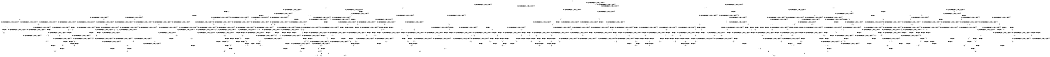 digraph BCG {
size = "7, 10.5";
center = TRUE;
node [shape = circle];
0 [peripheries = 2];
0 -> 1 [label = "EX !0 !ATOMIC_EXCH_BRANCH (1, +1, TRUE, +0, 2, TRUE) !{0}"];
0 -> 2 [label = "EX !2 !ATOMIC_EXCH_BRANCH (1, +0, TRUE, +0, 1, TRUE) !{0}"];
0 -> 3 [label = "EX !1 !ATOMIC_EXCH_BRANCH (1, +1, TRUE, +0, 3, TRUE) !{0}"];
0 -> 4 [label = "EX !0 !ATOMIC_EXCH_BRANCH (1, +1, TRUE, +0, 2, TRUE) !{0}"];
1 -> 5 [label = "EX !2 !ATOMIC_EXCH_BRANCH (1, +0, TRUE, +0, 1, FALSE) !{0}"];
1 -> 6 [label = "EX !1 !ATOMIC_EXCH_BRANCH (1, +1, TRUE, +0, 3, FALSE) !{0}"];
1 -> 7 [label = "TERMINATE !0"];
2 -> 2 [label = "EX !2 !ATOMIC_EXCH_BRANCH (1, +0, TRUE, +0, 1, TRUE) !{0}"];
2 -> 8 [label = "EX !0 !ATOMIC_EXCH_BRANCH (1, +1, TRUE, +0, 2, TRUE) !{0}"];
2 -> 9 [label = "EX !1 !ATOMIC_EXCH_BRANCH (1, +1, TRUE, +0, 3, TRUE) !{0}"];
2 -> 10 [label = "EX !0 !ATOMIC_EXCH_BRANCH (1, +1, TRUE, +0, 2, TRUE) !{0}"];
3 -> 11 [label = "EX !0 !ATOMIC_EXCH_BRANCH (1, +1, TRUE, +0, 2, FALSE) !{0}"];
3 -> 12 [label = "EX !2 !ATOMIC_EXCH_BRANCH (1, +0, TRUE, +0, 1, FALSE) !{0}"];
3 -> 13 [label = "TERMINATE !1"];
3 -> 14 [label = "EX !0 !ATOMIC_EXCH_BRANCH (1, +1, TRUE, +0, 2, FALSE) !{0}"];
4 -> 15 [label = "EX !2 !ATOMIC_EXCH_BRANCH (1, +0, TRUE, +0, 1, FALSE) !{0}"];
4 -> 16 [label = "EX !1 !ATOMIC_EXCH_BRANCH (1, +1, TRUE, +0, 3, FALSE) !{0}"];
4 -> 17 [label = "TERMINATE !0"];
5 -> 18 [label = "EX !1 !ATOMIC_EXCH_BRANCH (1, +1, TRUE, +0, 3, TRUE) !{0}"];
5 -> 19 [label = "TERMINATE !0"];
5 -> 20 [label = "TERMINATE !2"];
6 -> 21 [label = "EX !1 !ATOMIC_EXCH_BRANCH (1, +0, TRUE, +1, 1, TRUE) !{0}"];
6 -> 22 [label = "EX !2 !ATOMIC_EXCH_BRANCH (1, +0, TRUE, +0, 1, FALSE) !{0}"];
6 -> 23 [label = "TERMINATE !0"];
7 -> 24 [label = "EX !1 !ATOMIC_EXCH_BRANCH (1, +1, TRUE, +0, 3, FALSE) !{1}"];
7 -> 25 [label = "EX !2 !ATOMIC_EXCH_BRANCH (1, +0, TRUE, +0, 1, FALSE) !{1}"];
7 -> 26 [label = "EX !1 !ATOMIC_EXCH_BRANCH (1, +1, TRUE, +0, 3, FALSE) !{1}"];
8 -> 5 [label = "EX !2 !ATOMIC_EXCH_BRANCH (1, +0, TRUE, +0, 1, FALSE) !{0}"];
8 -> 27 [label = "EX !1 !ATOMIC_EXCH_BRANCH (1, +1, TRUE, +0, 3, FALSE) !{0}"];
8 -> 28 [label = "TERMINATE !0"];
9 -> 12 [label = "EX !2 !ATOMIC_EXCH_BRANCH (1, +0, TRUE, +0, 1, FALSE) !{0}"];
9 -> 29 [label = "EX !0 !ATOMIC_EXCH_BRANCH (1, +1, TRUE, +0, 2, FALSE) !{0}"];
9 -> 30 [label = "TERMINATE !1"];
9 -> 31 [label = "EX !0 !ATOMIC_EXCH_BRANCH (1, +1, TRUE, +0, 2, FALSE) !{0}"];
10 -> 15 [label = "EX !2 !ATOMIC_EXCH_BRANCH (1, +0, TRUE, +0, 1, FALSE) !{0}"];
10 -> 32 [label = "EX !1 !ATOMIC_EXCH_BRANCH (1, +1, TRUE, +0, 3, FALSE) !{0}"];
10 -> 33 [label = "TERMINATE !0"];
11 -> 34 [label = "EX !2 !ATOMIC_EXCH_BRANCH (1, +0, TRUE, +0, 1, FALSE) !{0}"];
11 -> 35 [label = "TERMINATE !0"];
11 -> 36 [label = "TERMINATE !1"];
12 -> 18 [label = "EX !0 !ATOMIC_EXCH_BRANCH (1, +1, TRUE, +0, 2, TRUE) !{0}"];
12 -> 37 [label = "TERMINATE !2"];
12 -> 38 [label = "TERMINATE !1"];
12 -> 39 [label = "EX !0 !ATOMIC_EXCH_BRANCH (1, +1, TRUE, +0, 2, TRUE) !{0}"];
13 -> 40 [label = "EX !0 !ATOMIC_EXCH_BRANCH (1, +1, TRUE, +0, 2, FALSE) !{0}"];
13 -> 41 [label = "EX !2 !ATOMIC_EXCH_BRANCH (1, +0, TRUE, +0, 1, FALSE) !{0}"];
13 -> 42 [label = "EX !0 !ATOMIC_EXCH_BRANCH (1, +1, TRUE, +0, 2, FALSE) !{0}"];
14 -> 43 [label = "EX !2 !ATOMIC_EXCH_BRANCH (1, +0, TRUE, +0, 1, FALSE) !{0}"];
14 -> 44 [label = "TERMINATE !0"];
14 -> 45 [label = "TERMINATE !1"];
15 -> 39 [label = "EX !1 !ATOMIC_EXCH_BRANCH (1, +1, TRUE, +0, 3, TRUE) !{0}"];
15 -> 46 [label = "TERMINATE !0"];
15 -> 47 [label = "TERMINATE !2"];
16 -> 48 [label = "EX !1 !ATOMIC_EXCH_BRANCH (1, +0, TRUE, +1, 1, TRUE) !{0}"];
16 -> 49 [label = "EX !2 !ATOMIC_EXCH_BRANCH (1, +0, TRUE, +0, 1, FALSE) !{0}"];
16 -> 50 [label = "TERMINATE !0"];
17 -> 51 [label = "EX !1 !ATOMIC_EXCH_BRANCH (1, +1, TRUE, +0, 3, FALSE) !{1}"];
17 -> 52 [label = "EX !2 !ATOMIC_EXCH_BRANCH (1, +0, TRUE, +0, 1, FALSE) !{1}"];
18 -> 53 [label = "TERMINATE !0"];
18 -> 54 [label = "TERMINATE !2"];
18 -> 55 [label = "TERMINATE !1"];
19 -> 56 [label = "EX !1 !ATOMIC_EXCH_BRANCH (1, +1, TRUE, +0, 3, TRUE) !{1}"];
19 -> 57 [label = "TERMINATE !2"];
19 -> 58 [label = "EX !1 !ATOMIC_EXCH_BRANCH (1, +1, TRUE, +0, 3, TRUE) !{1}"];
20 -> 59 [label = "EX !1 !ATOMIC_EXCH_BRANCH (1, +1, TRUE, +0, 3, TRUE) !{0}"];
20 -> 60 [label = "TERMINATE !0"];
21 -> 61 [label = "EX !1 !ATOMIC_EXCH_BRANCH (1, +1, TRUE, +0, 3, TRUE) !{0}"];
21 -> 62 [label = "EX !2 !ATOMIC_EXCH_BRANCH (1, +0, TRUE, +0, 1, TRUE) !{0}"];
21 -> 63 [label = "TERMINATE !0"];
22 -> 64 [label = "EX !1 !ATOMIC_EXCH_BRANCH (1, +0, TRUE, +1, 1, FALSE) !{0}"];
22 -> 65 [label = "TERMINATE !0"];
22 -> 66 [label = "TERMINATE !2"];
23 -> 67 [label = "EX !1 !ATOMIC_EXCH_BRANCH (1, +0, TRUE, +1, 1, TRUE) !{1}"];
23 -> 68 [label = "EX !2 !ATOMIC_EXCH_BRANCH (1, +0, TRUE, +0, 1, FALSE) !{1}"];
23 -> 69 [label = "EX !1 !ATOMIC_EXCH_BRANCH (1, +0, TRUE, +1, 1, TRUE) !{1}"];
24 -> 67 [label = "EX !1 !ATOMIC_EXCH_BRANCH (1, +0, TRUE, +1, 1, TRUE) !{1}"];
24 -> 68 [label = "EX !2 !ATOMIC_EXCH_BRANCH (1, +0, TRUE, +0, 1, FALSE) !{1}"];
24 -> 69 [label = "EX !1 !ATOMIC_EXCH_BRANCH (1, +0, TRUE, +1, 1, TRUE) !{1}"];
25 -> 56 [label = "EX !1 !ATOMIC_EXCH_BRANCH (1, +1, TRUE, +0, 3, TRUE) !{1}"];
25 -> 57 [label = "TERMINATE !2"];
25 -> 58 [label = "EX !1 !ATOMIC_EXCH_BRANCH (1, +1, TRUE, +0, 3, TRUE) !{1}"];
26 -> 70 [label = "EX !2 !ATOMIC_EXCH_BRANCH (1, +0, TRUE, +0, 1, FALSE) !{1}"];
26 -> 69 [label = "EX !1 !ATOMIC_EXCH_BRANCH (1, +0, TRUE, +1, 1, TRUE) !{1}"];
27 -> 71 [label = "EX !1 !ATOMIC_EXCH_BRANCH (1, +0, TRUE, +1, 1, TRUE) !{0}"];
27 -> 22 [label = "EX !2 !ATOMIC_EXCH_BRANCH (1, +0, TRUE, +0, 1, FALSE) !{0}"];
27 -> 72 [label = "TERMINATE !0"];
28 -> 25 [label = "EX !2 !ATOMIC_EXCH_BRANCH (1, +0, TRUE, +0, 1, FALSE) !{1}"];
28 -> 73 [label = "EX !1 !ATOMIC_EXCH_BRANCH (1, +1, TRUE, +0, 3, FALSE) !{1}"];
28 -> 74 [label = "EX !1 !ATOMIC_EXCH_BRANCH (1, +1, TRUE, +0, 3, FALSE) !{1}"];
29 -> 34 [label = "EX !2 !ATOMIC_EXCH_BRANCH (1, +0, TRUE, +0, 1, FALSE) !{0}"];
29 -> 75 [label = "TERMINATE !0"];
29 -> 76 [label = "TERMINATE !1"];
30 -> 41 [label = "EX !2 !ATOMIC_EXCH_BRANCH (1, +0, TRUE, +0, 1, FALSE) !{0}"];
30 -> 77 [label = "EX !0 !ATOMIC_EXCH_BRANCH (1, +1, TRUE, +0, 2, FALSE) !{0}"];
30 -> 78 [label = "EX !0 !ATOMIC_EXCH_BRANCH (1, +1, TRUE, +0, 2, FALSE) !{0}"];
31 -> 43 [label = "EX !2 !ATOMIC_EXCH_BRANCH (1, +0, TRUE, +0, 1, FALSE) !{0}"];
31 -> 79 [label = "TERMINATE !0"];
31 -> 80 [label = "TERMINATE !1"];
32 -> 81 [label = "EX !1 !ATOMIC_EXCH_BRANCH (1, +0, TRUE, +1, 1, TRUE) !{0}"];
32 -> 49 [label = "EX !2 !ATOMIC_EXCH_BRANCH (1, +0, TRUE, +0, 1, FALSE) !{0}"];
32 -> 82 [label = "TERMINATE !0"];
33 -> 52 [label = "EX !2 !ATOMIC_EXCH_BRANCH (1, +0, TRUE, +0, 1, FALSE) !{1}"];
33 -> 83 [label = "EX !1 !ATOMIC_EXCH_BRANCH (1, +1, TRUE, +0, 3, FALSE) !{1}"];
34 -> 84 [label = "TERMINATE !0"];
34 -> 85 [label = "TERMINATE !2"];
34 -> 86 [label = "TERMINATE !1"];
35 -> 87 [label = "EX !2 !ATOMIC_EXCH_BRANCH (1, +0, TRUE, +0, 1, FALSE) !{1}"];
35 -> 88 [label = "TERMINATE !1"];
36 -> 89 [label = "EX !2 !ATOMIC_EXCH_BRANCH (1, +0, TRUE, +0, 1, FALSE) !{0}"];
36 -> 90 [label = "TERMINATE !0"];
37 -> 59 [label = "EX !0 !ATOMIC_EXCH_BRANCH (1, +1, TRUE, +0, 2, TRUE) !{0}"];
37 -> 91 [label = "TERMINATE !1"];
37 -> 92 [label = "EX !0 !ATOMIC_EXCH_BRANCH (1, +1, TRUE, +0, 2, TRUE) !{0}"];
38 -> 93 [label = "EX !0 !ATOMIC_EXCH_BRANCH (1, +1, TRUE, +0, 2, TRUE) !{0}"];
38 -> 94 [label = "TERMINATE !2"];
38 -> 95 [label = "EX !0 !ATOMIC_EXCH_BRANCH (1, +1, TRUE, +0, 2, TRUE) !{0}"];
39 -> 96 [label = "TERMINATE !0"];
39 -> 97 [label = "TERMINATE !2"];
39 -> 98 [label = "TERMINATE !1"];
40 -> 89 [label = "EX !2 !ATOMIC_EXCH_BRANCH (1, +0, TRUE, +0, 1, FALSE) !{0}"];
40 -> 90 [label = "TERMINATE !0"];
41 -> 93 [label = "EX !0 !ATOMIC_EXCH_BRANCH (1, +1, TRUE, +0, 2, TRUE) !{0}"];
41 -> 94 [label = "TERMINATE !2"];
41 -> 95 [label = "EX !0 !ATOMIC_EXCH_BRANCH (1, +1, TRUE, +0, 2, TRUE) !{0}"];
42 -> 99 [label = "EX !2 !ATOMIC_EXCH_BRANCH (1, +0, TRUE, +0, 1, FALSE) !{0}"];
42 -> 100 [label = "TERMINATE !0"];
43 -> 101 [label = "TERMINATE !0"];
43 -> 102 [label = "TERMINATE !2"];
43 -> 103 [label = "TERMINATE !1"];
44 -> 104 [label = "EX !2 !ATOMIC_EXCH_BRANCH (1, +0, TRUE, +0, 1, FALSE) !{1}"];
44 -> 105 [label = "TERMINATE !1"];
45 -> 99 [label = "EX !2 !ATOMIC_EXCH_BRANCH (1, +0, TRUE, +0, 1, FALSE) !{0}"];
45 -> 100 [label = "TERMINATE !0"];
46 -> 106 [label = "EX !1 !ATOMIC_EXCH_BRANCH (1, +1, TRUE, +0, 3, TRUE) !{1}"];
46 -> 107 [label = "TERMINATE !2"];
47 -> 92 [label = "EX !1 !ATOMIC_EXCH_BRANCH (1, +1, TRUE, +0, 3, TRUE) !{0}"];
47 -> 108 [label = "TERMINATE !0"];
48 -> 109 [label = "EX !1 !ATOMIC_EXCH_BRANCH (1, +1, TRUE, +0, 3, TRUE) !{0}"];
48 -> 110 [label = "EX !2 !ATOMIC_EXCH_BRANCH (1, +0, TRUE, +0, 1, TRUE) !{0}"];
48 -> 111 [label = "TERMINATE !0"];
49 -> 112 [label = "EX !1 !ATOMIC_EXCH_BRANCH (1, +0, TRUE, +1, 1, FALSE) !{0}"];
49 -> 113 [label = "TERMINATE !0"];
49 -> 114 [label = "TERMINATE !2"];
50 -> 115 [label = "EX !1 !ATOMIC_EXCH_BRANCH (1, +0, TRUE, +1, 1, TRUE) !{1}"];
50 -> 116 [label = "EX !2 !ATOMIC_EXCH_BRANCH (1, +0, TRUE, +0, 1, FALSE) !{1}"];
51 -> 115 [label = "EX !1 !ATOMIC_EXCH_BRANCH (1, +0, TRUE, +1, 1, TRUE) !{1}"];
51 -> 116 [label = "EX !2 !ATOMIC_EXCH_BRANCH (1, +0, TRUE, +0, 1, FALSE) !{1}"];
52 -> 106 [label = "EX !1 !ATOMIC_EXCH_BRANCH (1, +1, TRUE, +0, 3, TRUE) !{1}"];
52 -> 107 [label = "TERMINATE !2"];
53 -> 117 [label = "TERMINATE !2"];
53 -> 118 [label = "TERMINATE !1"];
54 -> 119 [label = "TERMINATE !0"];
54 -> 120 [label = "TERMINATE !1"];
55 -> 121 [label = "TERMINATE !0"];
55 -> 122 [label = "TERMINATE !2"];
56 -> 117 [label = "TERMINATE !2"];
56 -> 118 [label = "TERMINATE !1"];
57 -> 123 [label = "EX !1 !ATOMIC_EXCH_BRANCH (1, +1, TRUE, +0, 3, TRUE) !{1}"];
57 -> 124 [label = "EX !1 !ATOMIC_EXCH_BRANCH (1, +1, TRUE, +0, 3, TRUE) !{1}"];
58 -> 125 [label = "TERMINATE !2"];
58 -> 126 [label = "TERMINATE !1"];
59 -> 119 [label = "TERMINATE !0"];
59 -> 120 [label = "TERMINATE !1"];
60 -> 123 [label = "EX !1 !ATOMIC_EXCH_BRANCH (1, +1, TRUE, +0, 3, TRUE) !{1}"];
60 -> 124 [label = "EX !1 !ATOMIC_EXCH_BRANCH (1, +1, TRUE, +0, 3, TRUE) !{1}"];
61 -> 34 [label = "EX !2 !ATOMIC_EXCH_BRANCH (1, +0, TRUE, +0, 1, FALSE) !{0}"];
61 -> 35 [label = "TERMINATE !0"];
61 -> 36 [label = "TERMINATE !1"];
62 -> 127 [label = "EX !1 !ATOMIC_EXCH_BRANCH (1, +1, TRUE, +0, 3, TRUE) !{0}"];
62 -> 62 [label = "EX !2 !ATOMIC_EXCH_BRANCH (1, +0, TRUE, +0, 1, TRUE) !{0}"];
62 -> 128 [label = "TERMINATE !0"];
63 -> 129 [label = "EX !1 !ATOMIC_EXCH_BRANCH (1, +1, TRUE, +0, 3, TRUE) !{1}"];
63 -> 130 [label = "EX !2 !ATOMIC_EXCH_BRANCH (1, +0, TRUE, +0, 1, TRUE) !{1}"];
63 -> 131 [label = "EX !1 !ATOMIC_EXCH_BRANCH (1, +1, TRUE, +0, 3, TRUE) !{1}"];
64 -> 84 [label = "TERMINATE !0"];
64 -> 85 [label = "TERMINATE !2"];
64 -> 86 [label = "TERMINATE !1"];
65 -> 132 [label = "EX !1 !ATOMIC_EXCH_BRANCH (1, +0, TRUE, +1, 1, FALSE) !{1}"];
65 -> 133 [label = "TERMINATE !2"];
65 -> 134 [label = "EX !1 !ATOMIC_EXCH_BRANCH (1, +0, TRUE, +1, 1, FALSE) !{1}"];
66 -> 135 [label = "EX !1 !ATOMIC_EXCH_BRANCH (1, +0, TRUE, +1, 1, FALSE) !{0}"];
66 -> 136 [label = "TERMINATE !0"];
67 -> 129 [label = "EX !1 !ATOMIC_EXCH_BRANCH (1, +1, TRUE, +0, 3, TRUE) !{1}"];
67 -> 130 [label = "EX !2 !ATOMIC_EXCH_BRANCH (1, +0, TRUE, +0, 1, TRUE) !{1}"];
67 -> 131 [label = "EX !1 !ATOMIC_EXCH_BRANCH (1, +1, TRUE, +0, 3, TRUE) !{1}"];
68 -> 132 [label = "EX !1 !ATOMIC_EXCH_BRANCH (1, +0, TRUE, +1, 1, FALSE) !{1}"];
68 -> 133 [label = "TERMINATE !2"];
68 -> 134 [label = "EX !1 !ATOMIC_EXCH_BRANCH (1, +0, TRUE, +1, 1, FALSE) !{1}"];
69 -> 137 [label = "EX !2 !ATOMIC_EXCH_BRANCH (1, +0, TRUE, +0, 1, TRUE) !{1}"];
69 -> 131 [label = "EX !1 !ATOMIC_EXCH_BRANCH (1, +1, TRUE, +0, 3, TRUE) !{1}"];
70 -> 138 [label = "TERMINATE !2"];
70 -> 134 [label = "EX !1 !ATOMIC_EXCH_BRANCH (1, +0, TRUE, +1, 1, FALSE) !{1}"];
71 -> 127 [label = "EX !1 !ATOMIC_EXCH_BRANCH (1, +1, TRUE, +0, 3, TRUE) !{0}"];
71 -> 62 [label = "EX !2 !ATOMIC_EXCH_BRANCH (1, +0, TRUE, +0, 1, TRUE) !{0}"];
71 -> 128 [label = "TERMINATE !0"];
72 -> 139 [label = "EX !1 !ATOMIC_EXCH_BRANCH (1, +0, TRUE, +1, 1, TRUE) !{1}"];
72 -> 68 [label = "EX !2 !ATOMIC_EXCH_BRANCH (1, +0, TRUE, +0, 1, FALSE) !{1}"];
72 -> 140 [label = "EX !1 !ATOMIC_EXCH_BRANCH (1, +0, TRUE, +1, 1, TRUE) !{1}"];
73 -> 139 [label = "EX !1 !ATOMIC_EXCH_BRANCH (1, +0, TRUE, +1, 1, TRUE) !{1}"];
73 -> 68 [label = "EX !2 !ATOMIC_EXCH_BRANCH (1, +0, TRUE, +0, 1, FALSE) !{1}"];
73 -> 140 [label = "EX !1 !ATOMIC_EXCH_BRANCH (1, +0, TRUE, +1, 1, TRUE) !{1}"];
74 -> 70 [label = "EX !2 !ATOMIC_EXCH_BRANCH (1, +0, TRUE, +0, 1, FALSE) !{1}"];
74 -> 140 [label = "EX !1 !ATOMIC_EXCH_BRANCH (1, +0, TRUE, +1, 1, TRUE) !{1}"];
75 -> 87 [label = "EX !2 !ATOMIC_EXCH_BRANCH (1, +0, TRUE, +0, 1, FALSE) !{1}"];
75 -> 141 [label = "TERMINATE !1"];
76 -> 89 [label = "EX !2 !ATOMIC_EXCH_BRANCH (1, +0, TRUE, +0, 1, FALSE) !{0}"];
76 -> 142 [label = "TERMINATE !0"];
77 -> 89 [label = "EX !2 !ATOMIC_EXCH_BRANCH (1, +0, TRUE, +0, 1, FALSE) !{0}"];
77 -> 142 [label = "TERMINATE !0"];
78 -> 99 [label = "EX !2 !ATOMIC_EXCH_BRANCH (1, +0, TRUE, +0, 1, FALSE) !{0}"];
78 -> 143 [label = "TERMINATE !0"];
79 -> 104 [label = "EX !2 !ATOMIC_EXCH_BRANCH (1, +0, TRUE, +0, 1, FALSE) !{1}"];
79 -> 144 [label = "TERMINATE !1"];
80 -> 99 [label = "EX !2 !ATOMIC_EXCH_BRANCH (1, +0, TRUE, +0, 1, FALSE) !{0}"];
80 -> 143 [label = "TERMINATE !0"];
81 -> 145 [label = "EX !1 !ATOMIC_EXCH_BRANCH (1, +1, TRUE, +0, 3, TRUE) !{0}"];
81 -> 110 [label = "EX !2 !ATOMIC_EXCH_BRANCH (1, +0, TRUE, +0, 1, TRUE) !{0}"];
81 -> 146 [label = "TERMINATE !0"];
82 -> 147 [label = "EX !1 !ATOMIC_EXCH_BRANCH (1, +0, TRUE, +1, 1, TRUE) !{1}"];
82 -> 116 [label = "EX !2 !ATOMIC_EXCH_BRANCH (1, +0, TRUE, +0, 1, FALSE) !{1}"];
83 -> 147 [label = "EX !1 !ATOMIC_EXCH_BRANCH (1, +0, TRUE, +1, 1, TRUE) !{1}"];
83 -> 116 [label = "EX !2 !ATOMIC_EXCH_BRANCH (1, +0, TRUE, +0, 1, FALSE) !{1}"];
84 -> 148 [label = "TERMINATE !2"];
84 -> 149 [label = "TERMINATE !1"];
85 -> 150 [label = "TERMINATE !0"];
85 -> 151 [label = "TERMINATE !1"];
86 -> 152 [label = "TERMINATE !0"];
86 -> 153 [label = "TERMINATE !2"];
87 -> 148 [label = "TERMINATE !2"];
87 -> 149 [label = "TERMINATE !1"];
88 -> 154 [label = "EX !2 !ATOMIC_EXCH_BRANCH (1, +0, TRUE, +0, 1, FALSE) !{2}"];
88 -> 155 [label = "EX !2 !ATOMIC_EXCH_BRANCH (1, +0, TRUE, +0, 1, FALSE) !{2}"];
89 -> 152 [label = "TERMINATE !0"];
89 -> 153 [label = "TERMINATE !2"];
90 -> 156 [label = "EX !2 !ATOMIC_EXCH_BRANCH (1, +0, TRUE, +0, 1, FALSE) !{1}"];
91 -> 157 [label = "EX !0 !ATOMIC_EXCH_BRANCH (1, +1, TRUE, +0, 2, TRUE) !{0}"];
91 -> 158 [label = "EX !0 !ATOMIC_EXCH_BRANCH (1, +1, TRUE, +0, 2, TRUE) !{0}"];
92 -> 159 [label = "TERMINATE !0"];
92 -> 160 [label = "TERMINATE !1"];
93 -> 121 [label = "TERMINATE !0"];
93 -> 122 [label = "TERMINATE !2"];
94 -> 157 [label = "EX !0 !ATOMIC_EXCH_BRANCH (1, +1, TRUE, +0, 2, TRUE) !{0}"];
94 -> 158 [label = "EX !0 !ATOMIC_EXCH_BRANCH (1, +1, TRUE, +0, 2, TRUE) !{0}"];
95 -> 161 [label = "TERMINATE !0"];
95 -> 162 [label = "TERMINATE !2"];
96 -> 163 [label = "TERMINATE !2"];
96 -> 164 [label = "TERMINATE !1"];
97 -> 159 [label = "TERMINATE !0"];
97 -> 160 [label = "TERMINATE !1"];
98 -> 161 [label = "TERMINATE !0"];
98 -> 162 [label = "TERMINATE !2"];
99 -> 165 [label = "TERMINATE !0"];
99 -> 166 [label = "TERMINATE !2"];
100 -> 167 [label = "EX !2 !ATOMIC_EXCH_BRANCH (1, +0, TRUE, +0, 1, FALSE) !{1}"];
101 -> 168 [label = "TERMINATE !2"];
101 -> 169 [label = "TERMINATE !1"];
102 -> 170 [label = "TERMINATE !0"];
102 -> 171 [label = "TERMINATE !1"];
103 -> 165 [label = "TERMINATE !0"];
103 -> 166 [label = "TERMINATE !2"];
104 -> 168 [label = "TERMINATE !2"];
104 -> 169 [label = "TERMINATE !1"];
105 -> 172 [label = "EX !2 !ATOMIC_EXCH_BRANCH (1, +0, TRUE, +0, 1, FALSE) !{2}"];
106 -> 163 [label = "TERMINATE !2"];
106 -> 164 [label = "TERMINATE !1"];
107 -> 173 [label = "EX !1 !ATOMIC_EXCH_BRANCH (1, +1, TRUE, +0, 3, TRUE) !{1}"];
108 -> 173 [label = "EX !1 !ATOMIC_EXCH_BRANCH (1, +1, TRUE, +0, 3, TRUE) !{1}"];
109 -> 43 [label = "EX !2 !ATOMIC_EXCH_BRANCH (1, +0, TRUE, +0, 1, FALSE) !{0}"];
109 -> 44 [label = "TERMINATE !0"];
109 -> 45 [label = "TERMINATE !1"];
110 -> 145 [label = "EX !1 !ATOMIC_EXCH_BRANCH (1, +1, TRUE, +0, 3, TRUE) !{0}"];
110 -> 110 [label = "EX !2 !ATOMIC_EXCH_BRANCH (1, +0, TRUE, +0, 1, TRUE) !{0}"];
110 -> 146 [label = "TERMINATE !0"];
111 -> 174 [label = "EX !1 !ATOMIC_EXCH_BRANCH (1, +1, TRUE, +0, 3, TRUE) !{1}"];
111 -> 175 [label = "EX !2 !ATOMIC_EXCH_BRANCH (1, +0, TRUE, +0, 1, TRUE) !{1}"];
112 -> 101 [label = "TERMINATE !0"];
112 -> 102 [label = "TERMINATE !2"];
112 -> 103 [label = "TERMINATE !1"];
113 -> 176 [label = "EX !1 !ATOMIC_EXCH_BRANCH (1, +0, TRUE, +1, 1, FALSE) !{1}"];
113 -> 177 [label = "TERMINATE !2"];
114 -> 178 [label = "EX !1 !ATOMIC_EXCH_BRANCH (1, +0, TRUE, +1, 1, FALSE) !{0}"];
114 -> 179 [label = "TERMINATE !0"];
115 -> 174 [label = "EX !1 !ATOMIC_EXCH_BRANCH (1, +1, TRUE, +0, 3, TRUE) !{1}"];
115 -> 175 [label = "EX !2 !ATOMIC_EXCH_BRANCH (1, +0, TRUE, +0, 1, TRUE) !{1}"];
116 -> 176 [label = "EX !1 !ATOMIC_EXCH_BRANCH (1, +0, TRUE, +1, 1, FALSE) !{1}"];
116 -> 177 [label = "TERMINATE !2"];
117 -> 180 [label = "TERMINATE !1"];
118 -> 181 [label = "TERMINATE !2"];
119 -> 180 [label = "TERMINATE !1"];
120 -> 182 [label = "TERMINATE !0"];
121 -> 183 [label = "TERMINATE !2"];
122 -> 182 [label = "TERMINATE !0"];
123 -> 180 [label = "TERMINATE !1"];
124 -> 184 [label = "TERMINATE !1"];
125 -> 184 [label = "TERMINATE !1"];
126 -> 185 [label = "TERMINATE !2"];
127 -> 34 [label = "EX !2 !ATOMIC_EXCH_BRANCH (1, +0, TRUE, +0, 1, FALSE) !{0}"];
127 -> 75 [label = "TERMINATE !0"];
127 -> 76 [label = "TERMINATE !1"];
128 -> 186 [label = "EX !1 !ATOMIC_EXCH_BRANCH (1, +1, TRUE, +0, 3, TRUE) !{1}"];
128 -> 130 [label = "EX !2 !ATOMIC_EXCH_BRANCH (1, +0, TRUE, +0, 1, TRUE) !{1}"];
128 -> 187 [label = "EX !1 !ATOMIC_EXCH_BRANCH (1, +1, TRUE, +0, 3, TRUE) !{1}"];
129 -> 87 [label = "EX !2 !ATOMIC_EXCH_BRANCH (1, +0, TRUE, +0, 1, FALSE) !{1}"];
129 -> 88 [label = "TERMINATE !1"];
130 -> 186 [label = "EX !1 !ATOMIC_EXCH_BRANCH (1, +1, TRUE, +0, 3, TRUE) !{1}"];
130 -> 130 [label = "EX !2 !ATOMIC_EXCH_BRANCH (1, +0, TRUE, +0, 1, TRUE) !{1}"];
130 -> 187 [label = "EX !1 !ATOMIC_EXCH_BRANCH (1, +1, TRUE, +0, 3, TRUE) !{1}"];
131 -> 188 [label = "EX !2 !ATOMIC_EXCH_BRANCH (1, +0, TRUE, +0, 1, FALSE) !{1}"];
131 -> 189 [label = "TERMINATE !1"];
132 -> 148 [label = "TERMINATE !2"];
132 -> 149 [label = "TERMINATE !1"];
133 -> 190 [label = "EX !1 !ATOMIC_EXCH_BRANCH (1, +0, TRUE, +1, 1, FALSE) !{1}"];
133 -> 191 [label = "EX !1 !ATOMIC_EXCH_BRANCH (1, +0, TRUE, +1, 1, FALSE) !{1}"];
134 -> 192 [label = "TERMINATE !2"];
134 -> 193 [label = "TERMINATE !1"];
135 -> 150 [label = "TERMINATE !0"];
135 -> 151 [label = "TERMINATE !1"];
136 -> 190 [label = "EX !1 !ATOMIC_EXCH_BRANCH (1, +0, TRUE, +1, 1, FALSE) !{1}"];
136 -> 191 [label = "EX !1 !ATOMIC_EXCH_BRANCH (1, +0, TRUE, +1, 1, FALSE) !{1}"];
137 -> 137 [label = "EX !2 !ATOMIC_EXCH_BRANCH (1, +0, TRUE, +0, 1, TRUE) !{1}"];
137 -> 187 [label = "EX !1 !ATOMIC_EXCH_BRANCH (1, +1, TRUE, +0, 3, TRUE) !{1}"];
138 -> 191 [label = "EX !1 !ATOMIC_EXCH_BRANCH (1, +0, TRUE, +1, 1, FALSE) !{1}"];
139 -> 186 [label = "EX !1 !ATOMIC_EXCH_BRANCH (1, +1, TRUE, +0, 3, TRUE) !{1}"];
139 -> 130 [label = "EX !2 !ATOMIC_EXCH_BRANCH (1, +0, TRUE, +0, 1, TRUE) !{1}"];
139 -> 187 [label = "EX !1 !ATOMIC_EXCH_BRANCH (1, +1, TRUE, +0, 3, TRUE) !{1}"];
140 -> 137 [label = "EX !2 !ATOMIC_EXCH_BRANCH (1, +0, TRUE, +0, 1, TRUE) !{1}"];
140 -> 187 [label = "EX !1 !ATOMIC_EXCH_BRANCH (1, +1, TRUE, +0, 3, TRUE) !{1}"];
141 -> 154 [label = "EX !2 !ATOMIC_EXCH_BRANCH (1, +0, TRUE, +0, 1, FALSE) !{2}"];
141 -> 155 [label = "EX !2 !ATOMIC_EXCH_BRANCH (1, +0, TRUE, +0, 1, FALSE) !{2}"];
142 -> 156 [label = "EX !2 !ATOMIC_EXCH_BRANCH (1, +0, TRUE, +0, 1, FALSE) !{1}"];
143 -> 167 [label = "EX !2 !ATOMIC_EXCH_BRANCH (1, +0, TRUE, +0, 1, FALSE) !{1}"];
144 -> 172 [label = "EX !2 !ATOMIC_EXCH_BRANCH (1, +0, TRUE, +0, 1, FALSE) !{2}"];
145 -> 43 [label = "EX !2 !ATOMIC_EXCH_BRANCH (1, +0, TRUE, +0, 1, FALSE) !{0}"];
145 -> 79 [label = "TERMINATE !0"];
145 -> 80 [label = "TERMINATE !1"];
146 -> 194 [label = "EX !1 !ATOMIC_EXCH_BRANCH (1, +1, TRUE, +0, 3, TRUE) !{1}"];
146 -> 175 [label = "EX !2 !ATOMIC_EXCH_BRANCH (1, +0, TRUE, +0, 1, TRUE) !{1}"];
147 -> 194 [label = "EX !1 !ATOMIC_EXCH_BRANCH (1, +1, TRUE, +0, 3, TRUE) !{1}"];
147 -> 175 [label = "EX !2 !ATOMIC_EXCH_BRANCH (1, +0, TRUE, +0, 1, TRUE) !{1}"];
148 -> 195 [label = "TERMINATE !1"];
149 -> 196 [label = "TERMINATE !2"];
150 -> 195 [label = "TERMINATE !1"];
151 -> 197 [label = "TERMINATE !0"];
152 -> 198 [label = "TERMINATE !2"];
153 -> 197 [label = "TERMINATE !0"];
154 -> 196 [label = "TERMINATE !2"];
155 -> 199 [label = "TERMINATE !2"];
156 -> 198 [label = "TERMINATE !2"];
157 -> 182 [label = "TERMINATE !0"];
158 -> 200 [label = "TERMINATE !0"];
159 -> 201 [label = "TERMINATE !1"];
160 -> 200 [label = "TERMINATE !0"];
161 -> 202 [label = "TERMINATE !2"];
162 -> 200 [label = "TERMINATE !0"];
163 -> 201 [label = "TERMINATE !1"];
164 -> 203 [label = "TERMINATE !2"];
165 -> 204 [label = "TERMINATE !2"];
166 -> 205 [label = "TERMINATE !0"];
167 -> 204 [label = "TERMINATE !2"];
168 -> 206 [label = "TERMINATE !1"];
169 -> 207 [label = "TERMINATE !2"];
170 -> 206 [label = "TERMINATE !1"];
171 -> 205 [label = "TERMINATE !0"];
172 -> 207 [label = "TERMINATE !2"];
173 -> 201 [label = "TERMINATE !1"];
174 -> 104 [label = "EX !2 !ATOMIC_EXCH_BRANCH (1, +0, TRUE, +0, 1, FALSE) !{1}"];
174 -> 105 [label = "TERMINATE !1"];
175 -> 194 [label = "EX !1 !ATOMIC_EXCH_BRANCH (1, +1, TRUE, +0, 3, TRUE) !{1}"];
175 -> 175 [label = "EX !2 !ATOMIC_EXCH_BRANCH (1, +0, TRUE, +0, 1, TRUE) !{1}"];
176 -> 168 [label = "TERMINATE !2"];
176 -> 169 [label = "TERMINATE !1"];
177 -> 208 [label = "EX !1 !ATOMIC_EXCH_BRANCH (1, +0, TRUE, +1, 1, FALSE) !{1}"];
178 -> 170 [label = "TERMINATE !0"];
178 -> 171 [label = "TERMINATE !1"];
179 -> 208 [label = "EX !1 !ATOMIC_EXCH_BRANCH (1, +0, TRUE, +1, 1, FALSE) !{1}"];
181 -> 209 [label = "exit"];
185 -> 210 [label = "exit"];
186 -> 87 [label = "EX !2 !ATOMIC_EXCH_BRANCH (1, +0, TRUE, +0, 1, FALSE) !{1}"];
186 -> 141 [label = "TERMINATE !1"];
187 -> 188 [label = "EX !2 !ATOMIC_EXCH_BRANCH (1, +0, TRUE, +0, 1, FALSE) !{1}"];
187 -> 211 [label = "TERMINATE !1"];
188 -> 192 [label = "TERMINATE !2"];
188 -> 193 [label = "TERMINATE !1"];
189 -> 212 [label = "EX !2 !ATOMIC_EXCH_BRANCH (1, +0, TRUE, +0, 1, FALSE) !{2}"];
190 -> 195 [label = "TERMINATE !1"];
191 -> 213 [label = "TERMINATE !1"];
192 -> 213 [label = "TERMINATE !1"];
193 -> 214 [label = "TERMINATE !2"];
194 -> 104 [label = "EX !2 !ATOMIC_EXCH_BRANCH (1, +0, TRUE, +0, 1, FALSE) !{1}"];
194 -> 144 [label = "TERMINATE !1"];
196 -> 209 [label = "exit"];
199 -> 215 [label = "exit"];
203 -> 216 [label = "exit"];
207 -> 216 [label = "exit"];
208 -> 206 [label = "TERMINATE !1"];
211 -> 212 [label = "EX !2 !ATOMIC_EXCH_BRANCH (1, +0, TRUE, +0, 1, FALSE) !{2}"];
212 -> 214 [label = "TERMINATE !2"];
214 -> 210 [label = "exit"];
}
